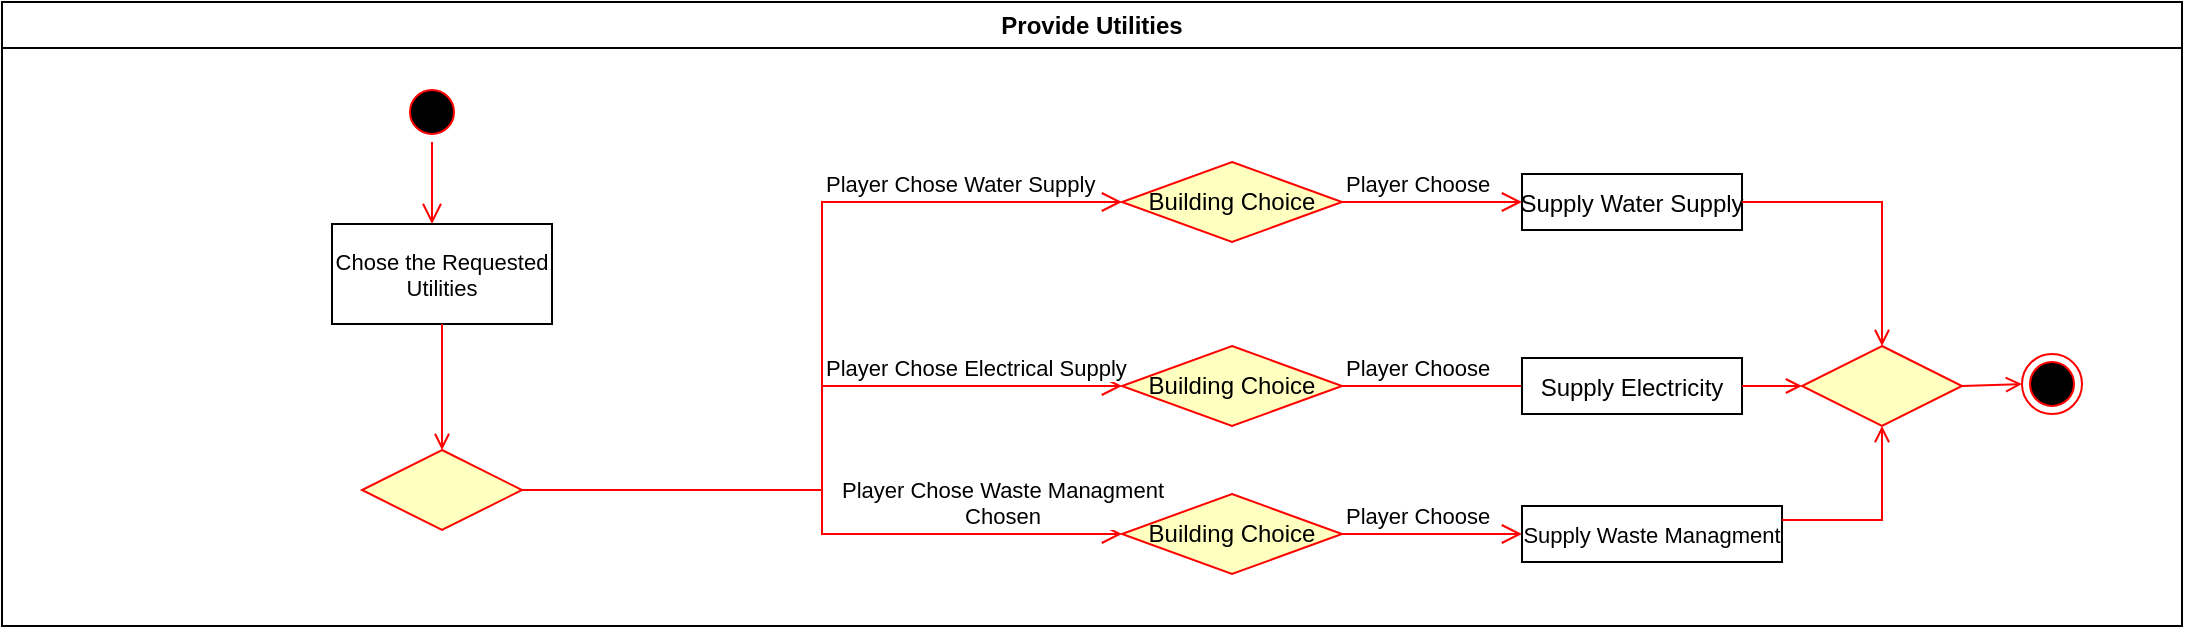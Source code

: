 <mxfile version="24.7.17">
  <diagram name="Page-1" id="e7e014a7-5840-1c2e-5031-d8a46d1fe8dd">
    <mxGraphModel dx="987" dy="521" grid="1" gridSize="10" guides="1" tooltips="1" connect="1" arrows="1" fold="1" page="1" pageScale="1" pageWidth="1169" pageHeight="826" background="none" math="0" shadow="0">
      <root>
        <mxCell id="0" />
        <mxCell id="1" parent="0" />
        <mxCell id="2" value="Provide Utilities" style="swimlane;whiteSpace=wrap;startSize=23;" parent="1" vertex="1">
          <mxGeometry x="260" y="128" width="1090" height="312" as="geometry" />
        </mxCell>
        <mxCell id="5" value="" style="ellipse;shape=startState;fillColor=#000000;strokeColor=#ff0000;" parent="2" vertex="1">
          <mxGeometry x="200" y="40" width="30" height="30" as="geometry" />
        </mxCell>
        <mxCell id="6" value="" style="edgeStyle=elbowEdgeStyle;elbow=horizontal;verticalAlign=bottom;endArrow=open;endSize=8;strokeColor=#FF0000;endFill=1;rounded=0" parent="2" source="5" target="7" edge="1">
          <mxGeometry x="100" y="40" as="geometry">
            <mxPoint x="115" y="110" as="targetPoint" />
          </mxGeometry>
        </mxCell>
        <mxCell id="7" value="Chose the Requested&#xa;Utilities" style="fontSize=11;" parent="2" vertex="1">
          <mxGeometry x="165" y="111" width="110" height="50" as="geometry" />
        </mxCell>
        <mxCell id="9" value="" style="endArrow=open;strokeColor=#FF0000;endFill=1;rounded=0;entryX=0.5;entryY=0;entryDx=0;entryDy=0;" parent="2" source="7" target="dpdqgHvW-5lDKjuWNhoI-41" edge="1">
          <mxGeometry relative="1" as="geometry">
            <mxPoint x="115" y="220" as="targetPoint" />
            <Array as="points" />
          </mxGeometry>
        </mxCell>
        <mxCell id="dpdqgHvW-5lDKjuWNhoI-41" value="" style="rhombus;whiteSpace=wrap;html=1;fontColor=#000000;fillColor=#ffffc0;strokeColor=#ff0000;" parent="2" vertex="1">
          <mxGeometry x="180" y="224" width="80" height="40" as="geometry" />
        </mxCell>
        <mxCell id="dpdqgHvW-5lDKjuWNhoI-44" value="Player Chose Waste Managment&lt;div&gt;Chosen&lt;/div&gt;" style="edgeStyle=orthogonalEdgeStyle;html=1;align=center;verticalAlign=bottom;endArrow=open;endSize=8;strokeColor=#ff0000;rounded=0;exitX=1;exitY=0.5;exitDx=0;exitDy=0;entryX=0;entryY=0.5;entryDx=0;entryDy=0;" parent="2" source="dpdqgHvW-5lDKjuWNhoI-41" target="dpdqgHvW-5lDKjuWNhoI-50" edge="1">
          <mxGeometry x="0.627" relative="1" as="geometry">
            <mxPoint x="405.62" y="112" as="targetPoint" />
            <mxPoint x="275.62" y="222" as="sourcePoint" />
            <mxPoint as="offset" />
          </mxGeometry>
        </mxCell>
        <mxCell id="dpdqgHvW-5lDKjuWNhoI-46" value="Player Chose Electrical Supply" style="edgeStyle=orthogonalEdgeStyle;html=1;align=left;verticalAlign=bottom;endArrow=open;endSize=8;strokeColor=#ff0000;rounded=0;exitX=1;exitY=0.5;exitDx=0;exitDy=0;entryX=0;entryY=0.5;entryDx=0;entryDy=0;" parent="2" source="dpdqgHvW-5lDKjuWNhoI-41" target="dpdqgHvW-5lDKjuWNhoI-49" edge="1">
          <mxGeometry x="0.148" relative="1" as="geometry">
            <mxPoint x="405.62" y="134.58" as="targetPoint" />
            <mxPoint x="275.62" y="222" as="sourcePoint" />
            <mxPoint as="offset" />
          </mxGeometry>
        </mxCell>
        <mxCell id="dpdqgHvW-5lDKjuWNhoI-47" value="Player Chose Water Supply" style="edgeStyle=orthogonalEdgeStyle;html=1;align=left;verticalAlign=bottom;endArrow=open;endSize=8;strokeColor=#ff0000;rounded=0;exitX=1;exitY=0.5;exitDx=0;exitDy=0;entryX=0;entryY=0.5;entryDx=0;entryDy=0;" parent="2" source="dpdqgHvW-5lDKjuWNhoI-41" target="dpdqgHvW-5lDKjuWNhoI-48" edge="1">
          <mxGeometry x="0.324" relative="1" as="geometry">
            <mxPoint x="405.62" y="160" as="targetPoint" />
            <mxPoint x="275.62" y="222" as="sourcePoint" />
            <mxPoint as="offset" />
          </mxGeometry>
        </mxCell>
        <mxCell id="dpdqgHvW-5lDKjuWNhoI-48" value="Building Choice" style="rhombus;whiteSpace=wrap;html=1;fontColor=#000000;fillColor=#ffffc0;strokeColor=#ff0000;" parent="2" vertex="1">
          <mxGeometry x="560" y="80" width="110" height="40" as="geometry" />
        </mxCell>
        <mxCell id="dpdqgHvW-5lDKjuWNhoI-49" value="Building Choice" style="rhombus;whiteSpace=wrap;html=1;fontColor=#000000;fillColor=#ffffc0;strokeColor=#ff0000;" parent="2" vertex="1">
          <mxGeometry x="560" y="172" width="110" height="40" as="geometry" />
        </mxCell>
        <mxCell id="dpdqgHvW-5lDKjuWNhoI-50" value="Building Choice" style="rhombus;whiteSpace=wrap;html=1;fontColor=#000000;fillColor=#ffffc0;strokeColor=#ff0000;" parent="2" vertex="1">
          <mxGeometry x="560" y="246" width="110" height="40" as="geometry" />
        </mxCell>
        <mxCell id="dpdqgHvW-5lDKjuWNhoI-62" value="Supply Water Supply" style="" parent="2" vertex="1">
          <mxGeometry x="760" y="86" width="110" height="28" as="geometry" />
        </mxCell>
        <mxCell id="dpdqgHvW-5lDKjuWNhoI-73" value="Player Choose" style="edgeStyle=orthogonalEdgeStyle;html=1;align=left;verticalAlign=bottom;endArrow=open;endSize=8;strokeColor=#ff0000;rounded=0;exitX=1;exitY=0.5;exitDx=0;exitDy=0;entryX=0;entryY=0.5;entryDx=0;entryDy=0;" parent="2" source="dpdqgHvW-5lDKjuWNhoI-49" target="dpdqgHvW-5lDKjuWNhoI-88" edge="1">
          <mxGeometry x="-1" relative="1" as="geometry">
            <mxPoint x="770" y="172" as="targetPoint" />
            <mxPoint x="680" y="172" as="sourcePoint" />
            <mxPoint as="offset" />
            <Array as="points">
              <mxPoint x="780" y="192" />
              <mxPoint x="780" y="192" />
            </Array>
          </mxGeometry>
        </mxCell>
        <mxCell id="dpdqgHvW-5lDKjuWNhoI-79" value="Player Choose" style="edgeStyle=orthogonalEdgeStyle;html=1;align=left;verticalAlign=bottom;endArrow=open;endSize=8;strokeColor=#ff0000;rounded=0;exitX=1;exitY=0.5;exitDx=0;exitDy=0;entryX=0;entryY=0.5;entryDx=0;entryDy=0;" parent="2" source="dpdqgHvW-5lDKjuWNhoI-50" target="dpdqgHvW-5lDKjuWNhoI-91" edge="1">
          <mxGeometry x="-1" relative="1" as="geometry">
            <mxPoint x="770" y="315" as="targetPoint" />
            <mxPoint x="670" y="313" as="sourcePoint" />
            <mxPoint as="offset" />
            <Array as="points">
              <mxPoint x="670" y="266" />
            </Array>
          </mxGeometry>
        </mxCell>
        <mxCell id="dpdqgHvW-5lDKjuWNhoI-88" value="Supply Electricity" style="" parent="2" vertex="1">
          <mxGeometry x="760" y="178" width="110" height="28" as="geometry" />
        </mxCell>
        <mxCell id="dpdqgHvW-5lDKjuWNhoI-91" value="Supply Waste Managment" style="fontSize=11;" parent="2" vertex="1">
          <mxGeometry x="760" y="252" width="130" height="28" as="geometry" />
        </mxCell>
        <mxCell id="dpdqgHvW-5lDKjuWNhoI-106" value="" style="rhombus;whiteSpace=wrap;html=1;fontColor=#000000;fillColor=#ffffc0;strokeColor=#ff0000;" parent="2" vertex="1">
          <mxGeometry x="900" y="172" width="80" height="40" as="geometry" />
        </mxCell>
        <mxCell id="dpdqgHvW-5lDKjuWNhoI-107" value="" style="ellipse;html=1;shape=endState;fillColor=#000000;strokeColor=#ff0000;" parent="2" vertex="1">
          <mxGeometry x="1010" y="176" width="30" height="30" as="geometry" />
        </mxCell>
        <mxCell id="dpdqgHvW-5lDKjuWNhoI-108" value="" style="endArrow=open;strokeColor=#FF0000;endFill=1;rounded=0;entryX=0;entryY=0.5;entryDx=0;entryDy=0;exitX=1;exitY=0.5;exitDx=0;exitDy=0;" parent="2" source="dpdqgHvW-5lDKjuWNhoI-106" target="dpdqgHvW-5lDKjuWNhoI-107" edge="1">
          <mxGeometry relative="1" as="geometry">
            <mxPoint x="975" y="202" as="sourcePoint" />
            <mxPoint x="920" y="265" as="targetPoint" />
            <Array as="points" />
          </mxGeometry>
        </mxCell>
        <mxCell id="dpdqgHvW-5lDKjuWNhoI-110" value="" style="endArrow=open;strokeColor=#FF0000;endFill=1;rounded=0;entryX=0.5;entryY=0;entryDx=0;entryDy=0;exitX=1;exitY=0.5;exitDx=0;exitDy=0;" parent="2" source="dpdqgHvW-5lDKjuWNhoI-62" target="dpdqgHvW-5lDKjuWNhoI-106" edge="1">
          <mxGeometry relative="1" as="geometry">
            <mxPoint x="890" y="76" as="sourcePoint" />
            <mxPoint x="989" y="332" as="targetPoint" />
            <Array as="points">
              <mxPoint x="940" y="100" />
            </Array>
          </mxGeometry>
        </mxCell>
        <mxCell id="dpdqgHvW-5lDKjuWNhoI-166" value="" style="endArrow=open;strokeColor=#FF0000;endFill=1;rounded=0;exitX=1;exitY=0.25;exitDx=0;exitDy=0;entryX=0.5;entryY=1;entryDx=0;entryDy=0;" parent="2" source="dpdqgHvW-5lDKjuWNhoI-91" target="dpdqgHvW-5lDKjuWNhoI-106" edge="1">
          <mxGeometry relative="1" as="geometry">
            <mxPoint x="890" y="289" as="sourcePoint" />
            <mxPoint x="990" y="332" as="targetPoint" />
            <Array as="points">
              <mxPoint x="940" y="259" />
            </Array>
          </mxGeometry>
        </mxCell>
        <mxCell id="dpdqgHvW-5lDKjuWNhoI-55" value="Player Choose" style="edgeStyle=orthogonalEdgeStyle;html=1;align=left;verticalAlign=bottom;endArrow=open;endSize=8;strokeColor=#ff0000;rounded=0;exitX=1;exitY=0.5;exitDx=0;exitDy=0;entryX=0;entryY=0.5;entryDx=0;entryDy=0;" parent="2" source="dpdqgHvW-5lDKjuWNhoI-48" target="dpdqgHvW-5lDKjuWNhoI-62" edge="1">
          <mxGeometry x="-1" relative="1" as="geometry">
            <mxPoint x="750" y="102" as="targetPoint" />
            <mxPoint x="800" y="112" as="sourcePoint" />
            <mxPoint as="offset" />
            <Array as="points">
              <mxPoint x="710" y="100" />
              <mxPoint x="710" y="100" />
            </Array>
          </mxGeometry>
        </mxCell>
        <mxCell id="dpdqgHvW-5lDKjuWNhoI-176" value="" style="endArrow=open;strokeColor=#FF0000;endFill=1;rounded=0;exitX=1;exitY=0.5;exitDx=0;exitDy=0;entryX=0;entryY=0.5;entryDx=0;entryDy=0;" parent="2" source="dpdqgHvW-5lDKjuWNhoI-88" target="dpdqgHvW-5lDKjuWNhoI-106" edge="1">
          <mxGeometry relative="1" as="geometry">
            <mxPoint x="880" y="269" as="sourcePoint" />
            <mxPoint x="980" y="322" as="targetPoint" />
            <Array as="points" />
          </mxGeometry>
        </mxCell>
      </root>
    </mxGraphModel>
  </diagram>
</mxfile>
